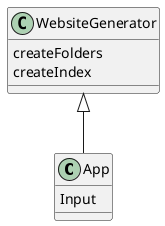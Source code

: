 @startuml
'https://plantuml.com/class-diagram

abstract class App
abstract class WebsiteGenerator

WebsiteGenerator <|-- App


class App {
Input
}

class WebsiteGenerator{
createFolders
createIndex
}



@enduml